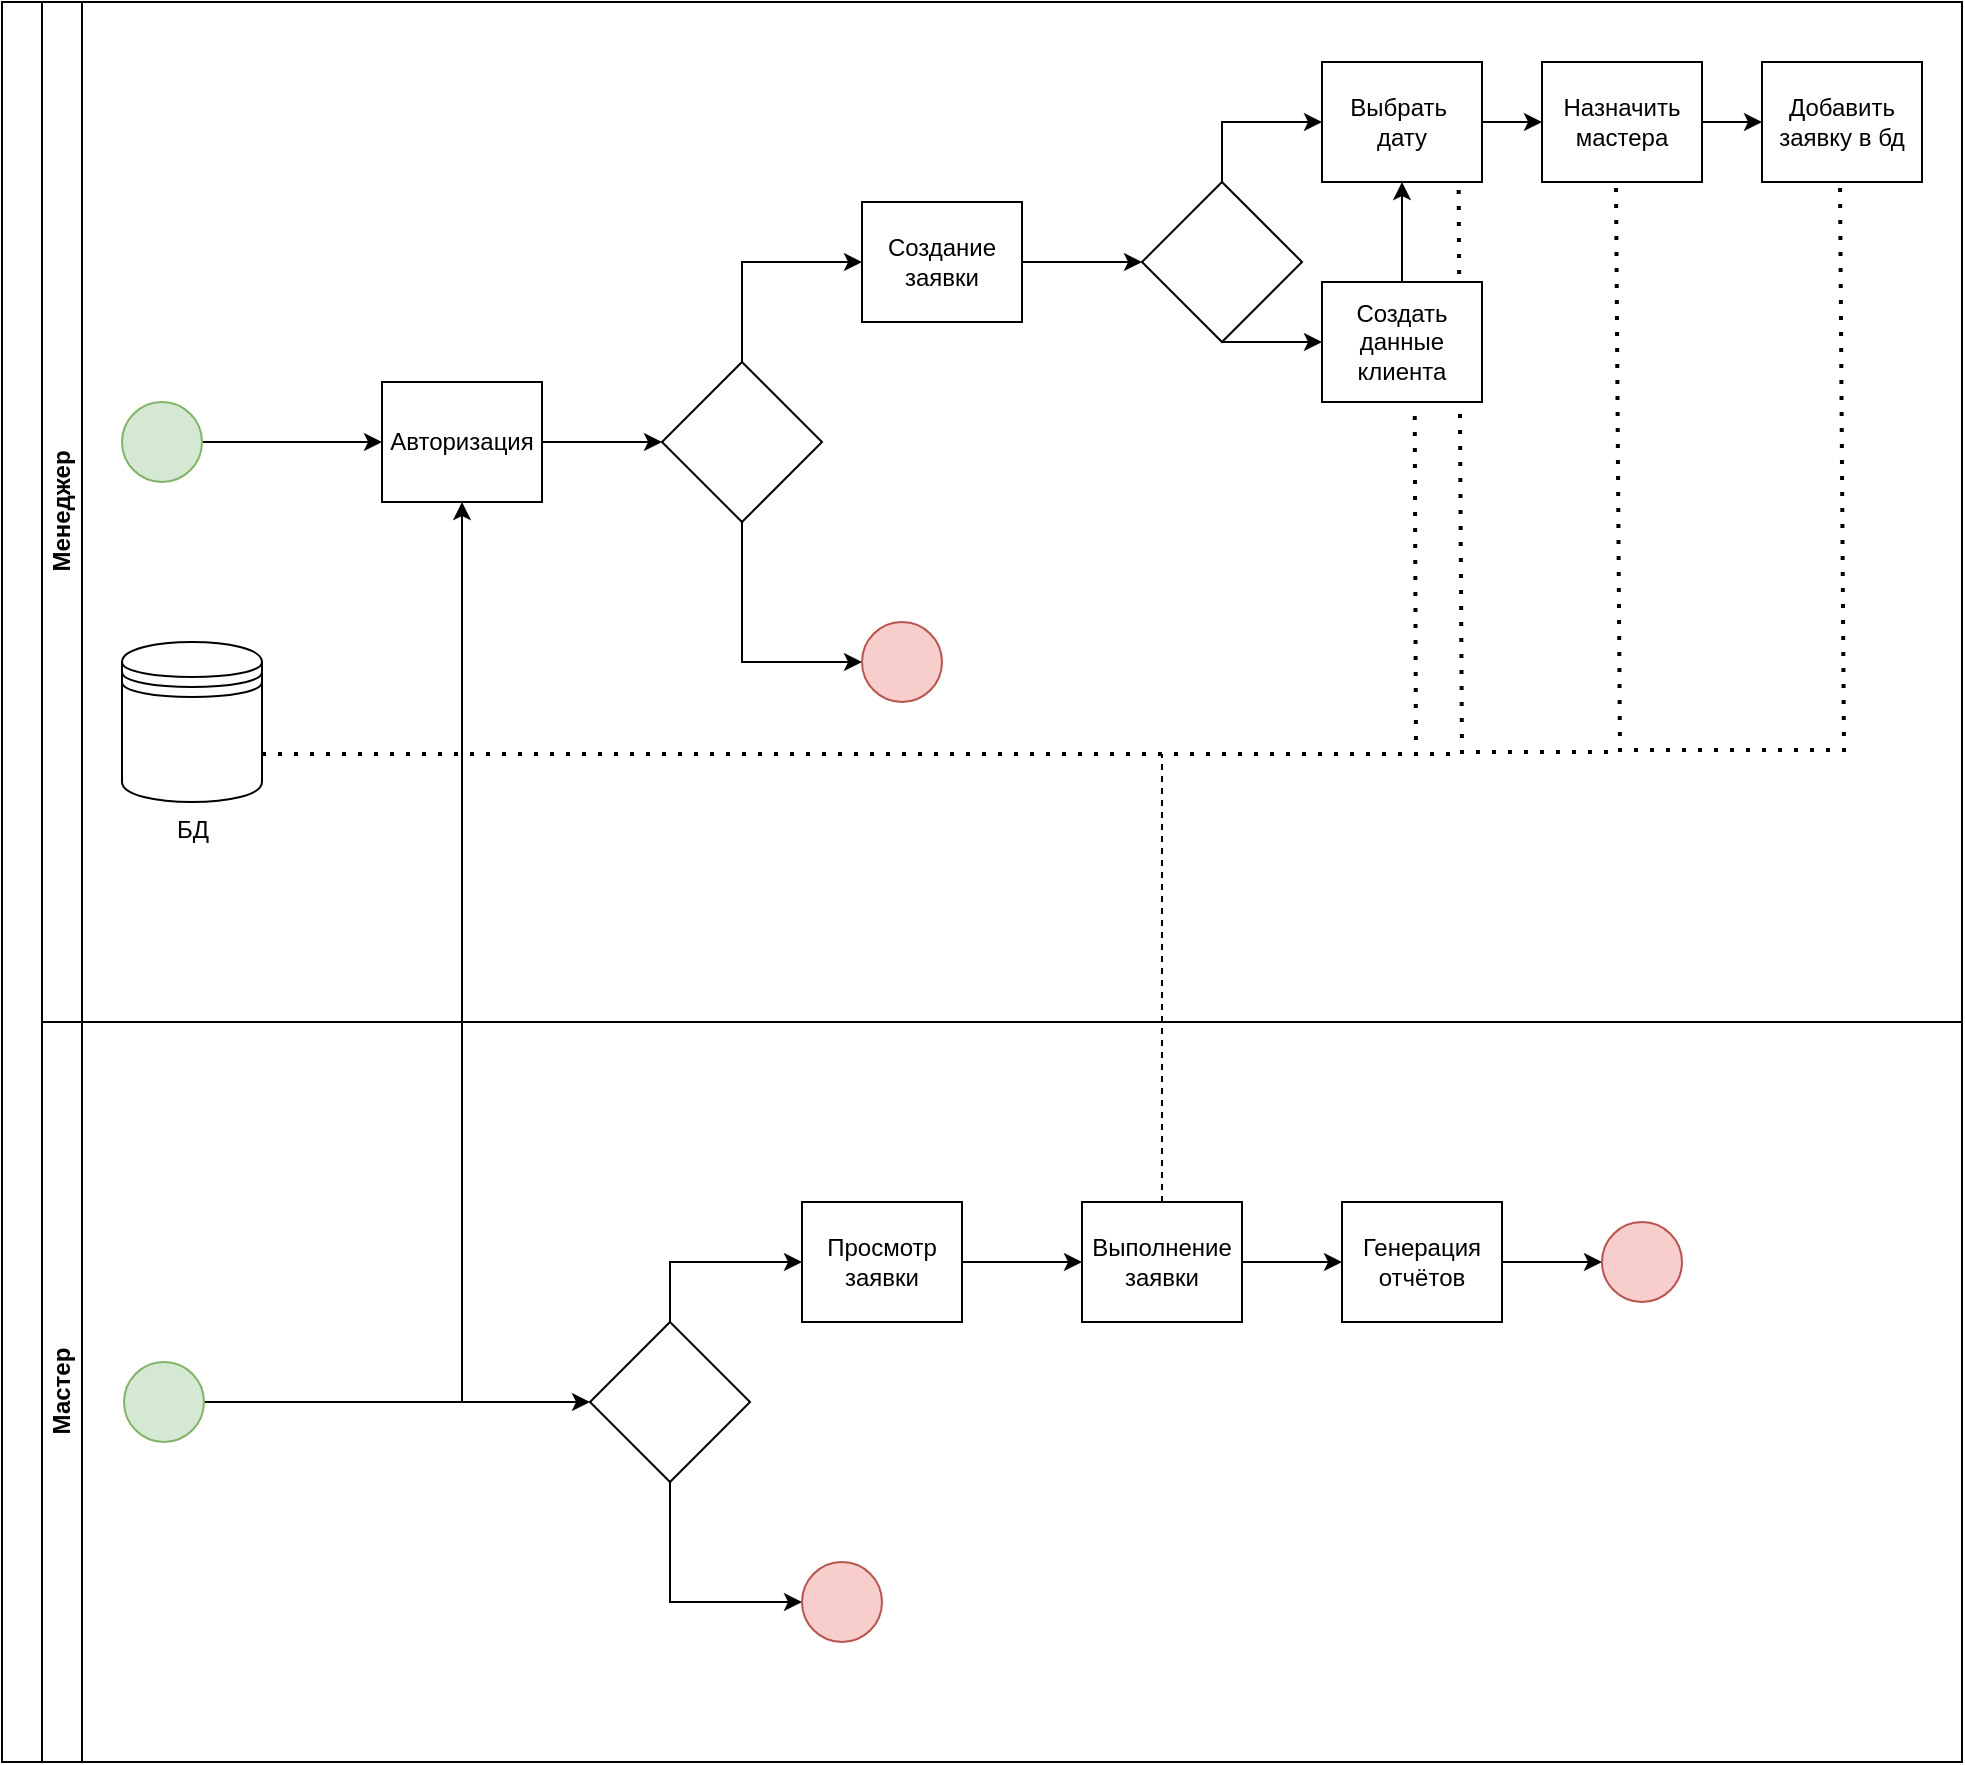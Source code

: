 <mxfile version="24.5.5" type="device">
  <diagram id="prtHgNgQTEPvFCAcTncT" name="Page-1">
    <mxGraphModel dx="2049" dy="1117" grid="1" gridSize="10" guides="1" tooltips="1" connect="1" arrows="1" fold="1" page="1" pageScale="1" pageWidth="827" pageHeight="1169" math="0" shadow="0">
      <root>
        <mxCell id="0" />
        <mxCell id="1" parent="0" />
        <mxCell id="dNxyNK7c78bLwvsdeMH5-19" value="" style="swimlane;html=1;childLayout=stackLayout;resizeParent=1;resizeParentMax=0;horizontal=0;startSize=20;horizontalStack=0;" parent="1" vertex="1">
          <mxGeometry x="120" y="120" width="980" height="880" as="geometry">
            <mxRectangle x="120" y="120" width="50" height="40" as="alternateBounds" />
          </mxGeometry>
        </mxCell>
        <mxCell id="dNxyNK7c78bLwvsdeMH5-20" value="&lt;div&gt;Менеджер&lt;/div&gt;" style="swimlane;html=1;startSize=20;horizontal=0;" parent="dNxyNK7c78bLwvsdeMH5-19" vertex="1">
          <mxGeometry x="20" width="960" height="510" as="geometry" />
        </mxCell>
        <mxCell id="dNxyNK7c78bLwvsdeMH5-25" value="" style="edgeStyle=orthogonalEdgeStyle;rounded=0;orthogonalLoop=1;jettySize=auto;html=1;" parent="dNxyNK7c78bLwvsdeMH5-20" source="dNxyNK7c78bLwvsdeMH5-23" target="dNxyNK7c78bLwvsdeMH5-24" edge="1">
          <mxGeometry relative="1" as="geometry" />
        </mxCell>
        <mxCell id="dNxyNK7c78bLwvsdeMH5-23" value="" style="ellipse;whiteSpace=wrap;html=1;fillColor=#d5e8d4;strokeColor=#82b366;" parent="dNxyNK7c78bLwvsdeMH5-20" vertex="1">
          <mxGeometry x="40" y="200" width="40" height="40" as="geometry" />
        </mxCell>
        <mxCell id="bsTt3WB-KOH30BJYuBP--25" style="edgeStyle=orthogonalEdgeStyle;rounded=0;orthogonalLoop=1;jettySize=auto;html=1;entryX=0;entryY=0.5;entryDx=0;entryDy=0;" parent="dNxyNK7c78bLwvsdeMH5-20" source="dNxyNK7c78bLwvsdeMH5-24" target="bsTt3WB-KOH30BJYuBP--19" edge="1">
          <mxGeometry relative="1" as="geometry" />
        </mxCell>
        <mxCell id="bsTt3WB-KOH30BJYuBP--43" style="edgeStyle=orthogonalEdgeStyle;rounded=0;orthogonalLoop=1;jettySize=auto;html=1;endArrow=none;endFill=0;startArrow=classic;startFill=1;" parent="dNxyNK7c78bLwvsdeMH5-20" source="dNxyNK7c78bLwvsdeMH5-24" edge="1">
          <mxGeometry relative="1" as="geometry">
            <mxPoint x="210" y="700" as="targetPoint" />
          </mxGeometry>
        </mxCell>
        <mxCell id="dNxyNK7c78bLwvsdeMH5-24" value="Авторизация" style="rounded=0;whiteSpace=wrap;html=1;fontFamily=Helvetica;fontSize=12;fontColor=#000000;align=center;" parent="dNxyNK7c78bLwvsdeMH5-20" vertex="1">
          <mxGeometry x="170" y="190" width="80" height="60" as="geometry" />
        </mxCell>
        <mxCell id="bsTt3WB-KOH30BJYuBP--40" style="edgeStyle=orthogonalEdgeStyle;rounded=0;orthogonalLoop=1;jettySize=auto;html=1;entryX=0;entryY=0.5;entryDx=0;entryDy=0;" parent="dNxyNK7c78bLwvsdeMH5-20" source="bsTt3WB-KOH30BJYuBP--19" target="bsTt3WB-KOH30BJYuBP--29" edge="1">
          <mxGeometry relative="1" as="geometry">
            <Array as="points">
              <mxPoint x="350" y="330" />
            </Array>
          </mxGeometry>
        </mxCell>
        <mxCell id="bsTt3WB-KOH30BJYuBP--41" style="edgeStyle=orthogonalEdgeStyle;rounded=0;orthogonalLoop=1;jettySize=auto;html=1;entryX=0;entryY=0.5;entryDx=0;entryDy=0;" parent="dNxyNK7c78bLwvsdeMH5-20" source="bsTt3WB-KOH30BJYuBP--19" target="bsTt3WB-KOH30BJYuBP--30" edge="1">
          <mxGeometry relative="1" as="geometry">
            <Array as="points">
              <mxPoint x="350" y="130" />
            </Array>
          </mxGeometry>
        </mxCell>
        <mxCell id="bsTt3WB-KOH30BJYuBP--19" value="" style="rhombus;whiteSpace=wrap;html=1;" parent="dNxyNK7c78bLwvsdeMH5-20" vertex="1">
          <mxGeometry x="310" y="180" width="80" height="80" as="geometry" />
        </mxCell>
        <mxCell id="bsTt3WB-KOH30BJYuBP--29" value="" style="ellipse;whiteSpace=wrap;html=1;fillColor=#f8cecc;strokeColor=#b85450;" parent="dNxyNK7c78bLwvsdeMH5-20" vertex="1">
          <mxGeometry x="410" y="310" width="40" height="40" as="geometry" />
        </mxCell>
        <mxCell id="bsTt3WB-KOH30BJYuBP--44" style="edgeStyle=orthogonalEdgeStyle;rounded=0;orthogonalLoop=1;jettySize=auto;html=1;" parent="dNxyNK7c78bLwvsdeMH5-20" source="bsTt3WB-KOH30BJYuBP--30" target="bsTt3WB-KOH30BJYuBP--42" edge="1">
          <mxGeometry relative="1" as="geometry" />
        </mxCell>
        <mxCell id="bsTt3WB-KOH30BJYuBP--30" value="Создание заявки" style="rounded=0;whiteSpace=wrap;html=1;fontFamily=Helvetica;fontSize=12;fontColor=#000000;align=center;" parent="dNxyNK7c78bLwvsdeMH5-20" vertex="1">
          <mxGeometry x="410" y="100" width="80" height="60" as="geometry" />
        </mxCell>
        <mxCell id="bsTt3WB-KOH30BJYuBP--15" value="&lt;div&gt;БД&lt;/div&gt;" style="shape=datastore;html=1;labelPosition=center;verticalLabelPosition=bottom;align=center;verticalAlign=top;" parent="dNxyNK7c78bLwvsdeMH5-20" vertex="1">
          <mxGeometry x="40" y="320" width="70" height="80" as="geometry" />
        </mxCell>
        <mxCell id="bsTt3WB-KOH30BJYuBP--46" style="edgeStyle=orthogonalEdgeStyle;rounded=0;orthogonalLoop=1;jettySize=auto;html=1;entryX=0;entryY=0.5;entryDx=0;entryDy=0;" parent="dNxyNK7c78bLwvsdeMH5-20" source="bsTt3WB-KOH30BJYuBP--42" target="bsTt3WB-KOH30BJYuBP--59" edge="1">
          <mxGeometry relative="1" as="geometry">
            <mxPoint x="660.0" y="210" as="targetPoint" />
            <Array as="points">
              <mxPoint x="620" y="170" />
              <mxPoint x="620" y="170" />
            </Array>
          </mxGeometry>
        </mxCell>
        <mxCell id="bsTt3WB-KOH30BJYuBP--56" style="edgeStyle=orthogonalEdgeStyle;rounded=0;orthogonalLoop=1;jettySize=auto;html=1;entryX=0;entryY=0.5;entryDx=0;entryDy=0;" parent="dNxyNK7c78bLwvsdeMH5-20" source="bsTt3WB-KOH30BJYuBP--42" target="bsTt3WB-KOH30BJYuBP--47" edge="1">
          <mxGeometry relative="1" as="geometry">
            <Array as="points">
              <mxPoint x="590" y="60" />
            </Array>
          </mxGeometry>
        </mxCell>
        <mxCell id="bsTt3WB-KOH30BJYuBP--42" value="" style="rhombus;whiteSpace=wrap;html=1;" parent="dNxyNK7c78bLwvsdeMH5-20" vertex="1">
          <mxGeometry x="550" y="90" width="80" height="80" as="geometry" />
        </mxCell>
        <mxCell id="bsTt3WB-KOH30BJYuBP--57" style="edgeStyle=orthogonalEdgeStyle;rounded=0;orthogonalLoop=1;jettySize=auto;html=1;entryX=0;entryY=0.5;entryDx=0;entryDy=0;" parent="dNxyNK7c78bLwvsdeMH5-20" source="bsTt3WB-KOH30BJYuBP--47" target="bsTt3WB-KOH30BJYuBP--48" edge="1">
          <mxGeometry relative="1" as="geometry" />
        </mxCell>
        <mxCell id="bsTt3WB-KOH30BJYuBP--47" value="&lt;div&gt;Выбрать&amp;nbsp;&lt;/div&gt;&lt;div&gt;дату&lt;/div&gt;" style="rounded=0;whiteSpace=wrap;html=1;fontFamily=Helvetica;fontSize=12;fontColor=#000000;align=center;" parent="dNxyNK7c78bLwvsdeMH5-20" vertex="1">
          <mxGeometry x="640" y="30" width="80" height="60" as="geometry" />
        </mxCell>
        <mxCell id="bsTt3WB-KOH30BJYuBP--58" style="edgeStyle=orthogonalEdgeStyle;rounded=0;orthogonalLoop=1;jettySize=auto;html=1;entryX=0;entryY=0.5;entryDx=0;entryDy=0;" parent="dNxyNK7c78bLwvsdeMH5-20" source="bsTt3WB-KOH30BJYuBP--48" target="bsTt3WB-KOH30BJYuBP--49" edge="1">
          <mxGeometry relative="1" as="geometry" />
        </mxCell>
        <mxCell id="bsTt3WB-KOH30BJYuBP--48" value="&lt;div&gt;Назначить&lt;/div&gt;&lt;div&gt;мастера&lt;br&gt;&lt;/div&gt;" style="rounded=0;whiteSpace=wrap;html=1;fontFamily=Helvetica;fontSize=12;fontColor=#000000;align=center;" parent="dNxyNK7c78bLwvsdeMH5-20" vertex="1">
          <mxGeometry x="750" y="30" width="80" height="60" as="geometry" />
        </mxCell>
        <mxCell id="bsTt3WB-KOH30BJYuBP--49" value="&lt;div&gt;Добавить заявку в бд&lt;/div&gt;" style="rounded=0;whiteSpace=wrap;html=1;fontFamily=Helvetica;fontSize=12;fontColor=#000000;align=center;" parent="dNxyNK7c78bLwvsdeMH5-20" vertex="1">
          <mxGeometry x="860" y="30" width="80" height="60" as="geometry" />
        </mxCell>
        <mxCell id="bsTt3WB-KOH30BJYuBP--50" value="" style="endArrow=none;dashed=1;html=1;dashPattern=1 3;strokeWidth=2;rounded=0;exitX=1;exitY=0.7;exitDx=0;exitDy=0;entryX=0.854;entryY=1.029;entryDx=0;entryDy=0;entryPerimeter=0;" parent="dNxyNK7c78bLwvsdeMH5-20" source="bsTt3WB-KOH30BJYuBP--15" target="bsTt3WB-KOH30BJYuBP--47" edge="1">
          <mxGeometry width="50" height="50" relative="1" as="geometry">
            <mxPoint x="540" y="430" as="sourcePoint" />
            <mxPoint x="900" y="370" as="targetPoint" />
            <Array as="points">
              <mxPoint x="710" y="376" />
            </Array>
          </mxGeometry>
        </mxCell>
        <mxCell id="bsTt3WB-KOH30BJYuBP--53" value="" style="endArrow=none;dashed=1;html=1;dashPattern=1 3;strokeWidth=2;rounded=0;entryX=0.854;entryY=1.029;entryDx=0;entryDy=0;entryPerimeter=0;" parent="dNxyNK7c78bLwvsdeMH5-20" edge="1">
          <mxGeometry width="50" height="50" relative="1" as="geometry">
            <mxPoint x="709" y="375" as="sourcePoint" />
            <mxPoint x="787" y="91" as="targetPoint" />
            <Array as="points">
              <mxPoint x="789" y="375" />
            </Array>
          </mxGeometry>
        </mxCell>
        <mxCell id="bsTt3WB-KOH30BJYuBP--55" value="" style="endArrow=none;dashed=1;html=1;dashPattern=1 3;strokeWidth=2;rounded=0;entryX=0.854;entryY=1.029;entryDx=0;entryDy=0;entryPerimeter=0;" parent="dNxyNK7c78bLwvsdeMH5-20" edge="1">
          <mxGeometry width="50" height="50" relative="1" as="geometry">
            <mxPoint x="788" y="374" as="sourcePoint" />
            <mxPoint x="899" y="90" as="targetPoint" />
            <Array as="points">
              <mxPoint x="901" y="374" />
            </Array>
          </mxGeometry>
        </mxCell>
        <mxCell id="bsTt3WB-KOH30BJYuBP--60" style="edgeStyle=orthogonalEdgeStyle;rounded=0;orthogonalLoop=1;jettySize=auto;html=1;" parent="dNxyNK7c78bLwvsdeMH5-20" source="bsTt3WB-KOH30BJYuBP--59" target="bsTt3WB-KOH30BJYuBP--47" edge="1">
          <mxGeometry relative="1" as="geometry" />
        </mxCell>
        <mxCell id="bsTt3WB-KOH30BJYuBP--59" value="Создать данные клиента" style="rounded=0;whiteSpace=wrap;html=1;fontFamily=Helvetica;fontSize=12;fontColor=#000000;align=center;" parent="dNxyNK7c78bLwvsdeMH5-20" vertex="1">
          <mxGeometry x="640" y="140" width="80" height="60" as="geometry" />
        </mxCell>
        <mxCell id="dNxyNK7c78bLwvsdeMH5-21" value="Мастер" style="swimlane;html=1;startSize=20;horizontal=0;" parent="dNxyNK7c78bLwvsdeMH5-19" vertex="1">
          <mxGeometry x="20" y="510" width="960" height="370" as="geometry" />
        </mxCell>
        <mxCell id="bsTt3WB-KOH30BJYuBP--23" style="edgeStyle=orthogonalEdgeStyle;rounded=0;orthogonalLoop=1;jettySize=auto;html=1;" parent="dNxyNK7c78bLwvsdeMH5-21" source="bsTt3WB-KOH30BJYuBP--16" target="bsTt3WB-KOH30BJYuBP--18" edge="1">
          <mxGeometry relative="1" as="geometry" />
        </mxCell>
        <mxCell id="bsTt3WB-KOH30BJYuBP--16" value="" style="ellipse;whiteSpace=wrap;html=1;fillColor=#d5e8d4;strokeColor=#82b366;" parent="dNxyNK7c78bLwvsdeMH5-21" vertex="1">
          <mxGeometry x="41" y="170" width="40" height="40" as="geometry" />
        </mxCell>
        <mxCell id="bsTt3WB-KOH30BJYuBP--22" style="edgeStyle=orthogonalEdgeStyle;rounded=0;orthogonalLoop=1;jettySize=auto;html=1;entryX=0;entryY=0.5;entryDx=0;entryDy=0;" parent="dNxyNK7c78bLwvsdeMH5-21" source="bsTt3WB-KOH30BJYuBP--18" target="bsTt3WB-KOH30BJYuBP--21" edge="1">
          <mxGeometry relative="1" as="geometry">
            <Array as="points">
              <mxPoint x="314" y="230" />
            </Array>
          </mxGeometry>
        </mxCell>
        <mxCell id="bsTt3WB-KOH30BJYuBP--32" style="edgeStyle=orthogonalEdgeStyle;rounded=0;orthogonalLoop=1;jettySize=auto;html=1;entryX=0;entryY=0.5;entryDx=0;entryDy=0;" parent="dNxyNK7c78bLwvsdeMH5-21" source="bsTt3WB-KOH30BJYuBP--18" target="bsTt3WB-KOH30BJYuBP--31" edge="1">
          <mxGeometry relative="1" as="geometry">
            <Array as="points">
              <mxPoint x="314" y="120" />
            </Array>
          </mxGeometry>
        </mxCell>
        <mxCell id="bsTt3WB-KOH30BJYuBP--18" value="" style="rhombus;whiteSpace=wrap;html=1;" parent="dNxyNK7c78bLwvsdeMH5-21" vertex="1">
          <mxGeometry x="274" y="150" width="80" height="80" as="geometry" />
        </mxCell>
        <mxCell id="bsTt3WB-KOH30BJYuBP--21" value="" style="ellipse;whiteSpace=wrap;html=1;fillColor=#f8cecc;strokeColor=#b85450;" parent="dNxyNK7c78bLwvsdeMH5-21" vertex="1">
          <mxGeometry x="380" y="270" width="40" height="40" as="geometry" />
        </mxCell>
        <mxCell id="bsTt3WB-KOH30BJYuBP--34" style="edgeStyle=orthogonalEdgeStyle;rounded=0;orthogonalLoop=1;jettySize=auto;html=1;entryX=0;entryY=0.5;entryDx=0;entryDy=0;" parent="dNxyNK7c78bLwvsdeMH5-21" source="bsTt3WB-KOH30BJYuBP--31" target="bsTt3WB-KOH30BJYuBP--33" edge="1">
          <mxGeometry relative="1" as="geometry" />
        </mxCell>
        <mxCell id="bsTt3WB-KOH30BJYuBP--31" value="&lt;div&gt;Просмотр заявки&lt;/div&gt;" style="rounded=0;whiteSpace=wrap;html=1;fontFamily=Helvetica;fontSize=12;fontColor=#000000;align=center;" parent="dNxyNK7c78bLwvsdeMH5-21" vertex="1">
          <mxGeometry x="380" y="90" width="80" height="60" as="geometry" />
        </mxCell>
        <mxCell id="bsTt3WB-KOH30BJYuBP--36" style="edgeStyle=orthogonalEdgeStyle;rounded=0;orthogonalLoop=1;jettySize=auto;html=1;entryX=0;entryY=0.5;entryDx=0;entryDy=0;" parent="dNxyNK7c78bLwvsdeMH5-21" source="bsTt3WB-KOH30BJYuBP--33" target="bsTt3WB-KOH30BJYuBP--35" edge="1">
          <mxGeometry relative="1" as="geometry" />
        </mxCell>
        <mxCell id="bsTt3WB-KOH30BJYuBP--33" value="&lt;div&gt;Выполнение заявки&lt;/div&gt;" style="rounded=0;whiteSpace=wrap;html=1;fontFamily=Helvetica;fontSize=12;fontColor=#000000;align=center;" parent="dNxyNK7c78bLwvsdeMH5-21" vertex="1">
          <mxGeometry x="520" y="90" width="80" height="60" as="geometry" />
        </mxCell>
        <mxCell id="bsTt3WB-KOH30BJYuBP--39" style="edgeStyle=orthogonalEdgeStyle;rounded=0;orthogonalLoop=1;jettySize=auto;html=1;entryX=0;entryY=0.5;entryDx=0;entryDy=0;" parent="dNxyNK7c78bLwvsdeMH5-21" source="bsTt3WB-KOH30BJYuBP--35" target="bsTt3WB-KOH30BJYuBP--37" edge="1">
          <mxGeometry relative="1" as="geometry" />
        </mxCell>
        <mxCell id="bsTt3WB-KOH30BJYuBP--35" value="&lt;div&gt;Генерация &lt;br&gt;&lt;/div&gt;&lt;div&gt;отчётов&lt;br&gt;&lt;/div&gt;" style="rounded=0;whiteSpace=wrap;html=1;fontFamily=Helvetica;fontSize=12;fontColor=#000000;align=center;" parent="dNxyNK7c78bLwvsdeMH5-21" vertex="1">
          <mxGeometry x="650" y="90" width="80" height="60" as="geometry" />
        </mxCell>
        <mxCell id="bsTt3WB-KOH30BJYuBP--37" value="" style="ellipse;whiteSpace=wrap;html=1;fillColor=#f8cecc;strokeColor=#b85450;" parent="dNxyNK7c78bLwvsdeMH5-21" vertex="1">
          <mxGeometry x="780" y="100" width="40" height="40" as="geometry" />
        </mxCell>
        <mxCell id="bsTt3WB-KOH30BJYuBP--61" value="" style="endArrow=none;dashed=1;html=1;dashPattern=1 3;strokeWidth=2;rounded=0;entryX=0.567;entryY=1.022;entryDx=0;entryDy=0;entryPerimeter=0;" parent="1" edge="1">
          <mxGeometry width="50" height="50" relative="1" as="geometry">
            <mxPoint x="827" y="497" as="sourcePoint" />
            <mxPoint x="826.36" y="322.32" as="targetPoint" />
          </mxGeometry>
        </mxCell>
        <mxCell id="r5Dm2Wc8Noec35WH00IS-1" value="" style="endArrow=none;dashed=1;html=1;rounded=0;exitX=0.5;exitY=0;exitDx=0;exitDy=0;" edge="1" parent="1" source="bsTt3WB-KOH30BJYuBP--33">
          <mxGeometry width="50" height="50" relative="1" as="geometry">
            <mxPoint x="710" y="590" as="sourcePoint" />
            <mxPoint x="700" y="496" as="targetPoint" />
          </mxGeometry>
        </mxCell>
      </root>
    </mxGraphModel>
  </diagram>
</mxfile>
